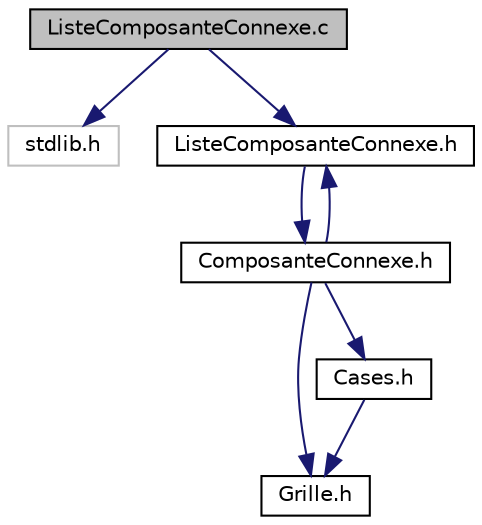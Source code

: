 digraph "ListeComposanteConnexe.c"
{
  edge [fontname="Helvetica",fontsize="10",labelfontname="Helvetica",labelfontsize="10"];
  node [fontname="Helvetica",fontsize="10",shape=record];
  Node1 [label="ListeComposanteConnexe.c",height=0.2,width=0.4,color="black", fillcolor="grey75", style="filled", fontcolor="black"];
  Node1 -> Node2 [color="midnightblue",fontsize="10",style="solid",fontname="Helvetica"];
  Node2 [label="stdlib.h",height=0.2,width=0.4,color="grey75", fillcolor="white", style="filled"];
  Node1 -> Node3 [color="midnightblue",fontsize="10",style="solid",fontname="Helvetica"];
  Node3 [label="ListeComposanteConnexe.h",height=0.2,width=0.4,color="black", fillcolor="white", style="filled",URL="$_liste_composante_connexe_8h_source.html"];
  Node3 -> Node4 [color="midnightblue",fontsize="10",style="solid",fontname="Helvetica"];
  Node4 [label="ComposanteConnexe.h",height=0.2,width=0.4,color="black", fillcolor="white", style="filled",URL="$_composante_connexe_8h_source.html"];
  Node4 -> Node3 [color="midnightblue",fontsize="10",style="solid",fontname="Helvetica"];
  Node4 -> Node5 [color="midnightblue",fontsize="10",style="solid",fontname="Helvetica"];
  Node5 [label="Grille.h",height=0.2,width=0.4,color="black", fillcolor="white", style="filled",URL="$_grille_8h_source.html"];
  Node4 -> Node6 [color="midnightblue",fontsize="10",style="solid",fontname="Helvetica"];
  Node6 [label="Cases.h",height=0.2,width=0.4,color="black", fillcolor="white", style="filled",URL="$_cases_8h.html",tooltip="Gestion des listes de pointeurs de cases. Module permettant la gestion des listes de pointeurs de cas..."];
  Node6 -> Node5 [color="midnightblue",fontsize="10",style="solid",fontname="Helvetica"];
}
